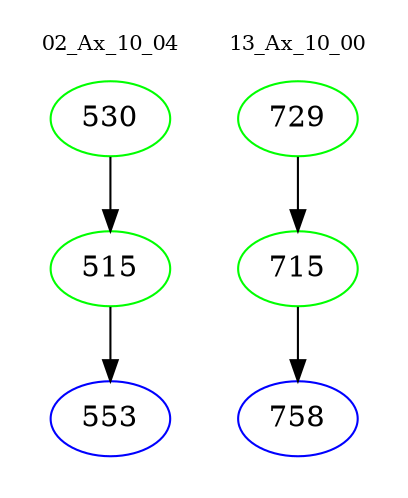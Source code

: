 digraph{
subgraph cluster_0 {
color = white
label = "02_Ax_10_04";
fontsize=10;
T0_530 [label="530", color="green"]
T0_530 -> T0_515 [color="black"]
T0_515 [label="515", color="green"]
T0_515 -> T0_553 [color="black"]
T0_553 [label="553", color="blue"]
}
subgraph cluster_1 {
color = white
label = "13_Ax_10_00";
fontsize=10;
T1_729 [label="729", color="green"]
T1_729 -> T1_715 [color="black"]
T1_715 [label="715", color="green"]
T1_715 -> T1_758 [color="black"]
T1_758 [label="758", color="blue"]
}
}
